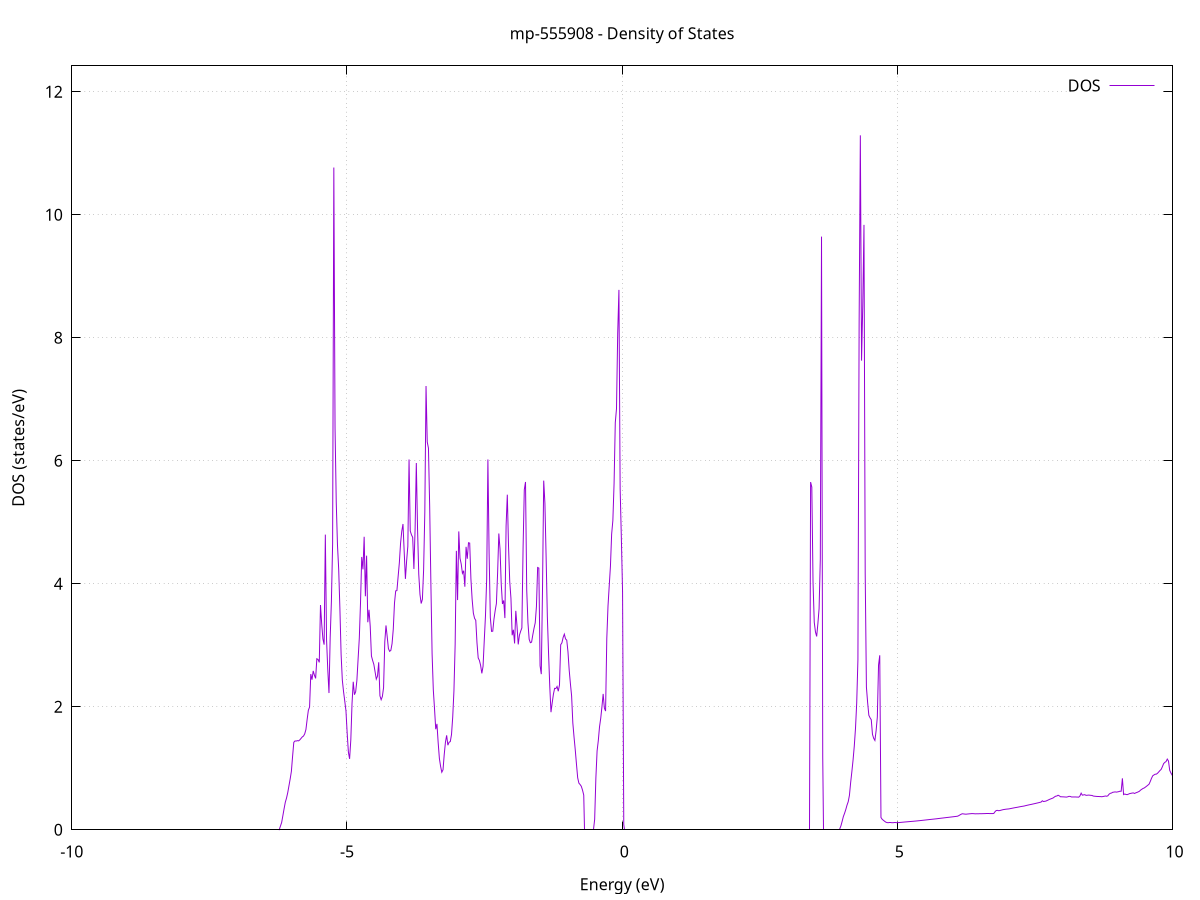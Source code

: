set title 'mp-555908 - Density of States'
set xlabel 'Energy (eV)'
set ylabel 'DOS (states/eV)'
set grid
set xrange [-10:10]
set yrange [0:12.422]
set xzeroaxis lt -1
set terminal png size 800,600
set output 'mp-555908_dos_gnuplot.png'
plot '-' using 1:2 with lines title 'DOS'
-24.372300 0.000000
-24.350300 0.000000
-24.328300 0.000000
-24.306200 0.000000
-24.284200 0.000000
-24.262100 0.000000
-24.240100 0.000000
-24.218000 0.000000
-24.196000 0.000000
-24.174000 0.000000
-24.151900 0.000000
-24.129900 0.000000
-24.107800 0.000000
-24.085800 0.000000
-24.063700 0.000000
-24.041700 0.000000
-24.019700 0.000000
-23.997600 0.000000
-23.975600 0.000000
-23.953500 0.000000
-23.931500 0.000000
-23.909400 0.000000
-23.887400 0.000000
-23.865300 0.000000
-23.843300 0.000000
-23.821300 0.000000
-23.799200 0.000000
-23.777200 0.000000
-23.755100 0.000000
-23.733100 0.000000
-23.711000 0.000000
-23.689000 0.000000
-23.667000 0.000000
-23.644900 0.000000
-23.622900 0.000000
-23.600800 0.000000
-23.578800 0.000000
-23.556700 0.000000
-23.534700 0.000000
-23.512700 0.000000
-23.490600 0.000000
-23.468600 0.000000
-23.446500 0.000000
-23.424500 0.000000
-23.402400 0.000000
-23.380400 0.000000
-23.358400 0.000000
-23.336300 0.000000
-23.314300 0.000000
-23.292200 0.000000
-23.270200 0.000000
-23.248100 0.000000
-23.226100 0.000000
-23.204000 0.000000
-23.182000 0.000000
-23.160000 0.000000
-23.137900 0.000000
-23.115900 0.000000
-23.093800 0.000000
-23.071800 0.000000
-23.049700 0.000000
-23.027700 0.000000
-23.005700 0.000000
-22.983600 0.000000
-22.961600 0.000000
-22.939500 0.000000
-22.917500 0.000000
-22.895400 0.000000
-22.873400 0.000000
-22.851400 0.000000
-22.829300 0.000000
-22.807300 0.000000
-22.785200 0.000000
-22.763200 0.000000
-22.741100 0.000000
-22.719100 0.000000
-22.697100 0.000000
-22.675000 0.000000
-22.653000 0.000000
-22.630900 0.000000
-22.608900 0.000000
-22.586800 0.000000
-22.564800 0.000000
-22.542700 0.000000
-22.520700 0.000000
-22.498700 0.000000
-22.476600 0.000000
-22.454600 0.000000
-22.432500 0.000000
-22.410500 0.000000
-22.388400 0.000000
-22.366400 0.009500
-22.344400 0.372700
-22.322300 0.580100
-22.300300 0.759500
-22.278200 0.906400
-22.256200 1.059900
-22.234100 1.212600
-22.212100 1.365700
-22.190100 1.533000
-22.168000 1.715700
-22.146000 1.901300
-22.123900 2.131100
-22.101900 2.602400
-22.079800 2.681700
-22.057800 2.730100
-22.035700 4.429000
-22.013700 4.689600
-21.991700 5.361800
-21.969600 5.289000
-21.947600 5.554700
-21.925500 6.216800
-21.903500 6.676300
-21.881400 8.294800
-21.859400 9.529300
-21.837400 6.455400
-21.815300 3.170900
-21.793300 2.113600
-21.771200 8.598300
-21.749200 8.214300
-21.727100 9.488600
-21.705100 10.577900
-21.683100 28.930900
-21.661000 25.740200
-21.639000 0.240800
-21.616900 0.000000
-21.594900 0.000000
-21.572800 0.000000
-21.550800 0.000000
-21.528800 0.000000
-21.506700 0.000000
-21.484700 0.000000
-21.462600 0.000000
-21.440600 0.000000
-21.418500 0.000000
-21.396500 0.000000
-21.374400 0.000000
-21.352400 0.000000
-21.330400 0.000000
-21.308300 0.000000
-21.286300 0.000000
-21.264200 0.000000
-21.242200 0.000000
-21.220100 0.000000
-21.198100 0.000000
-21.176100 0.000000
-21.154000 0.000000
-21.132000 0.000000
-21.109900 0.000000
-21.087900 0.000000
-21.065800 0.000000
-21.043800 0.000000
-21.021800 0.000000
-20.999700 0.000000
-20.977700 0.000000
-20.955600 0.000000
-20.933600 0.000000
-20.911500 0.000000
-20.889500 0.000000
-20.867500 0.000000
-20.845400 0.000000
-20.823400 0.000000
-20.801300 0.000000
-20.779300 0.000000
-20.757200 0.000000
-20.735200 0.000000
-20.713100 0.000000
-20.691100 0.000000
-20.669100 0.000000
-20.647000 0.000000
-20.625000 0.000000
-20.602900 0.000000
-20.580900 0.000000
-20.558800 0.000000
-20.536800 0.000000
-20.514800 0.000000
-20.492700 0.000000
-20.470700 0.000000
-20.448600 0.000000
-20.426600 0.000000
-20.404500 0.000000
-20.382500 0.000000
-20.360500 0.000000
-20.338400 0.000000
-20.316400 0.000000
-20.294300 0.000000
-20.272300 0.000000
-20.250200 0.000000
-20.228200 0.000000
-20.206200 0.000000
-20.184100 0.000000
-20.162100 0.000000
-20.140000 0.000000
-20.118000 0.000000
-20.095900 0.000000
-20.073900 0.000000
-20.051800 0.000000
-20.029800 0.000000
-20.007800 0.000000
-19.985700 0.000000
-19.963700 0.000000
-19.941600 0.000000
-19.919600 0.000000
-19.897500 0.000000
-19.875500 0.000000
-19.853500 0.000000
-19.831400 0.000000
-19.809400 0.000000
-19.787300 0.000000
-19.765300 0.000000
-19.743200 0.000000
-19.721200 0.000000
-19.699200 0.000000
-19.677100 0.000000
-19.655100 0.000000
-19.633000 0.000000
-19.611000 0.000000
-19.588900 0.000000
-19.566900 0.000000
-19.544900 0.000000
-19.522800 0.000000
-19.500800 0.000000
-19.478700 0.000000
-19.456700 0.000000
-19.434600 0.000000
-19.412600 0.000000
-19.390500 0.000000
-19.368500 0.000000
-19.346500 0.000000
-19.324400 0.000000
-19.302400 0.000000
-19.280300 0.000000
-19.258300 0.000000
-19.236200 0.000000
-19.214200 0.000000
-19.192200 0.000000
-19.170100 0.000000
-19.148100 0.000000
-19.126000 0.000000
-19.104000 0.000000
-19.081900 0.000000
-19.059900 0.000000
-19.037900 0.000000
-19.015800 0.000000
-18.993800 0.000000
-18.971700 0.000000
-18.949700 0.000000
-18.927600 0.000000
-18.905600 0.000000
-18.883500 0.000000
-18.861500 0.000000
-18.839500 0.000000
-18.817400 0.000000
-18.795400 0.000000
-18.773300 0.000000
-18.751300 0.000000
-18.729200 0.000000
-18.707200 0.000000
-18.685200 0.000000
-18.663100 0.000000
-18.641100 0.000000
-18.619000 0.000000
-18.597000 0.000000
-18.574900 0.000000
-18.552900 0.000000
-18.530900 0.000000
-18.508800 0.000000
-18.486800 0.000000
-18.464700 0.000000
-18.442700 0.000000
-18.420600 0.000000
-18.398600 0.000000
-18.376600 0.000000
-18.354500 0.000000
-18.332500 0.000000
-18.310400 0.000000
-18.288400 0.000000
-18.266300 0.000000
-18.244300 0.000000
-18.222200 0.000000
-18.200200 0.000000
-18.178200 0.000000
-18.156100 0.000000
-18.134100 0.000000
-18.112000 0.000000
-18.090000 0.000000
-18.067900 0.000000
-18.045900 0.000000
-18.023900 0.000000
-18.001800 0.000000
-17.979800 0.000000
-17.957700 0.000000
-17.935700 0.000000
-17.913600 0.000000
-17.891600 0.000000
-17.869600 0.000000
-17.847500 0.000000
-17.825500 0.000000
-17.803400 0.000000
-17.781400 0.000000
-17.759300 0.000000
-17.737300 0.000000
-17.715300 0.000000
-17.693200 0.000000
-17.671200 0.000000
-17.649100 0.000000
-17.627100 0.000000
-17.605000 0.000000
-17.583000 0.000000
-17.560900 0.000000
-17.538900 0.000000
-17.516900 0.000000
-17.494800 0.000000
-17.472800 0.000000
-17.450700 0.000000
-17.428700 0.000000
-17.406600 0.000000
-17.384600 0.000000
-17.362600 0.000000
-17.340500 0.000000
-17.318500 0.000000
-17.296400 0.000000
-17.274400 0.000000
-17.252300 0.000000
-17.230300 0.000000
-17.208300 0.000000
-17.186200 0.000000
-17.164200 0.000000
-17.142100 0.000000
-17.120100 0.000000
-17.098000 0.000000
-17.076000 0.000000
-17.054000 0.000000
-17.031900 0.000000
-17.009900 0.000000
-16.987800 0.000000
-16.965800 0.000000
-16.943700 0.000000
-16.921700 0.000000
-16.899600 0.000000
-16.877600 0.000000
-16.855600 0.000000
-16.833500 0.000000
-16.811500 0.000000
-16.789400 0.000000
-16.767400 0.000000
-16.745300 0.000000
-16.723300 0.000000
-16.701300 0.000000
-16.679200 0.000000
-16.657200 0.000000
-16.635100 0.000000
-16.613100 0.000000
-16.591000 0.000000
-16.569000 0.000000
-16.547000 0.000000
-16.524900 0.000000
-16.502900 0.000000
-16.480800 0.000000
-16.458800 0.000000
-16.436700 0.000000
-16.414700 0.000000
-16.392700 0.000000
-16.370600 0.000000
-16.348600 0.000000
-16.326500 0.000000
-16.304500 0.000000
-16.282400 0.000000
-16.260400 0.000000
-16.238300 0.000000
-16.216300 0.000000
-16.194300 0.000000
-16.172200 0.000000
-16.150200 0.000000
-16.128100 0.000000
-16.106100 0.000000
-16.084000 0.000000
-16.062000 0.000000
-16.040000 0.000000
-16.017900 0.000000
-15.995900 0.000000
-15.973800 0.000000
-15.951800 0.000000
-15.929700 0.000000
-15.907700 0.000000
-15.885700 0.000000
-15.863600 0.000000
-15.841600 0.000000
-15.819500 0.000000
-15.797500 0.000000
-15.775400 0.000000
-15.753400 0.000000
-15.731400 0.000000
-15.709300 0.000000
-15.687300 0.000000
-15.665200 0.000000
-15.643200 0.000000
-15.621100 0.000000
-15.599100 0.000000
-15.577000 0.000000
-15.555000 0.000000
-15.533000 0.000000
-15.510900 0.000000
-15.488900 0.000000
-15.466800 0.000000
-15.444800 0.000000
-15.422700 0.000000
-15.400700 0.000000
-15.378700 0.000000
-15.356600 0.000000
-15.334600 0.000000
-15.312500 0.000000
-15.290500 0.000000
-15.268400 0.000000
-15.246400 0.000000
-15.224400 0.000000
-15.202300 0.000000
-15.180300 0.000000
-15.158200 0.000000
-15.136200 0.000000
-15.114100 0.000000
-15.092100 0.000000
-15.070000 0.000000
-15.048000 0.000000
-15.026000 0.000000
-15.003900 0.000000
-14.981900 0.000000
-14.959800 0.000000
-14.937800 0.000000
-14.915700 0.000000
-14.893700 0.000000
-14.871700 0.000000
-14.849600 0.000000
-14.827600 0.000000
-14.805500 0.000000
-14.783500 0.000000
-14.761400 0.000000
-14.739400 0.000000
-14.717400 0.000000
-14.695300 0.000000
-14.673300 0.000000
-14.651200 0.000000
-14.629200 0.000000
-14.607100 0.000000
-14.585100 0.000000
-14.563100 0.000000
-14.541000 0.000000
-14.519000 0.000000
-14.496900 0.000000
-14.474900 0.000000
-14.452800 0.000000
-14.430800 0.000000
-14.408700 0.000000
-14.386700 0.000000
-14.364700 0.000000
-14.342600 0.000000
-14.320600 0.000000
-14.298500 0.000000
-14.276500 0.000000
-14.254400 0.000000
-14.232400 0.000000
-14.210400 0.000000
-14.188300 0.000000
-14.166300 0.000000
-14.144200 0.000000
-14.122200 0.000000
-14.100100 0.000000
-14.078100 0.000000
-14.056100 0.000000
-14.034000 0.000000
-14.012000 0.000000
-13.989900 0.000000
-13.967900 0.000000
-13.945800 0.000000
-13.923800 0.000000
-13.901800 0.000000
-13.879700 0.000000
-13.857700 0.000000
-13.835600 0.000000
-13.813600 0.000000
-13.791500 0.000000
-13.769500 0.000000
-13.747400 0.000000
-13.725400 0.000000
-13.703400 0.000000
-13.681300 0.000000
-13.659300 0.000000
-13.637200 0.000000
-13.615200 0.000000
-13.593100 0.000000
-13.571100 0.000000
-13.549100 0.000000
-13.527000 0.000000
-13.505000 0.000000
-13.482900 0.000000
-13.460900 0.000000
-13.438800 0.000000
-13.416800 0.000000
-13.394800 0.000000
-13.372700 0.000000
-13.350700 0.000000
-13.328600 0.000000
-13.306600 0.000000
-13.284500 0.000000
-13.262500 0.000000
-13.240500 0.000000
-13.218400 0.000000
-13.196400 0.000000
-13.174300 0.000000
-13.152300 0.000000
-13.130200 0.000000
-13.108200 0.000000
-13.086100 0.000000
-13.064100 0.000000
-13.042100 0.000000
-13.020000 0.000000
-12.998000 0.000000
-12.975900 0.000000
-12.953900 0.000000
-12.931800 0.000000
-12.909800 0.000000
-12.887800 0.000000
-12.865700 0.000000
-12.843700 0.000000
-12.821600 0.000000
-12.799600 0.000000
-12.777500 0.000000
-12.755500 0.000000
-12.733500 0.000000
-12.711400 0.000000
-12.689400 0.000000
-12.667300 0.000000
-12.645300 0.000000
-12.623200 0.000000
-12.601200 0.000000
-12.579200 0.000000
-12.557100 0.000000
-12.535100 0.000000
-12.513000 0.000000
-12.491000 0.000000
-12.468900 0.000000
-12.446900 0.000000
-12.424800 0.000000
-12.402800 0.000000
-12.380800 0.000000
-12.358700 0.000000
-12.336700 0.000000
-12.314600 0.000000
-12.292600 0.000000
-12.270500 0.000000
-12.248500 0.000000
-12.226500 0.000000
-12.204400 0.000000
-12.182400 0.000000
-12.160300 0.000000
-12.138300 0.000000
-12.116200 0.000000
-12.094200 0.000000
-12.072200 0.000000
-12.050100 0.000000
-12.028100 0.000000
-12.006000 0.000000
-11.984000 0.000000
-11.961900 0.000000
-11.939900 0.000000
-11.917900 0.000000
-11.895800 0.000000
-11.873800 0.000000
-11.851700 0.000000
-11.829700 0.000000
-11.807600 0.000000
-11.785600 0.000000
-11.763500 0.000000
-11.741500 0.000000
-11.719500 0.000000
-11.697400 0.000000
-11.675400 0.000000
-11.653300 0.000000
-11.631300 0.000000
-11.609200 0.000000
-11.587200 0.000000
-11.565200 0.000000
-11.543100 0.000000
-11.521100 0.000000
-11.499000 0.000000
-11.477000 0.000000
-11.454900 0.000000
-11.432900 0.000000
-11.410900 0.000000
-11.388800 0.000000
-11.366800 0.000000
-11.344700 0.000000
-11.322700 0.000000
-11.300600 0.000000
-11.278600 0.000000
-11.256500 0.000000
-11.234500 0.000000
-11.212500 0.000000
-11.190400 0.000000
-11.168400 0.000000
-11.146300 0.000000
-11.124300 0.000000
-11.102200 0.000000
-11.080200 0.000000
-11.058200 0.000000
-11.036100 0.000000
-11.014100 0.000000
-10.992000 0.000000
-10.970000 0.000000
-10.947900 0.000000
-10.925900 0.000000
-10.903900 0.000000
-10.881800 0.000000
-10.859800 0.000000
-10.837700 0.000000
-10.815700 0.000000
-10.793600 0.000000
-10.771600 0.000000
-10.749600 0.000000
-10.727500 0.000000
-10.705500 0.000000
-10.683400 0.000000
-10.661400 0.000000
-10.639300 0.000000
-10.617300 0.000000
-10.595200 0.000000
-10.573200 0.000000
-10.551200 0.000000
-10.529100 0.000000
-10.507100 0.000000
-10.485000 0.000000
-10.463000 0.000000
-10.440900 0.000000
-10.418900 0.000000
-10.396900 0.000000
-10.374800 0.000000
-10.352800 0.000000
-10.330700 0.000000
-10.308700 0.000000
-10.286600 0.000000
-10.264600 0.000000
-10.242600 0.000000
-10.220500 0.000000
-10.198500 0.000000
-10.176400 0.000000
-10.154400 0.000000
-10.132300 0.000000
-10.110300 0.000000
-10.088300 0.000000
-10.066200 0.000000
-10.044200 0.000000
-10.022100 0.000000
-10.000100 0.000000
-9.978000 0.000000
-9.956000 0.000000
-9.933900 0.000000
-9.911900 0.000000
-9.889900 0.000000
-9.867800 0.000000
-9.845800 0.000000
-9.823700 0.000000
-9.801700 0.000000
-9.779600 0.000000
-9.757600 0.000000
-9.735600 0.000000
-9.713500 0.000000
-9.691500 0.000000
-9.669400 0.000000
-9.647400 0.000000
-9.625300 0.000000
-9.603300 0.000000
-9.581300 0.000000
-9.559200 0.000000
-9.537200 0.000000
-9.515100 0.000000
-9.493100 0.000000
-9.471000 0.000000
-9.449000 0.000000
-9.427000 0.000000
-9.404900 0.000000
-9.382900 0.000000
-9.360800 0.000000
-9.338800 0.000000
-9.316700 0.000000
-9.294700 0.000000
-9.272600 0.000000
-9.250600 0.000000
-9.228600 0.000000
-9.206500 0.000000
-9.184500 0.000000
-9.162400 0.000000
-9.140400 0.000000
-9.118300 0.000000
-9.096300 0.000000
-9.074300 0.000000
-9.052200 0.000000
-9.030200 0.000000
-9.008100 0.000000
-8.986100 0.000000
-8.964000 0.000000
-8.942000 0.000000
-8.920000 0.000000
-8.897900 0.000000
-8.875900 0.000000
-8.853800 0.000000
-8.831800 0.000000
-8.809700 0.000000
-8.787700 0.000000
-8.765700 0.000000
-8.743600 0.000000
-8.721600 0.000000
-8.699500 0.000000
-8.677500 0.000000
-8.655400 0.000000
-8.633400 0.000000
-8.611300 0.000000
-8.589300 0.000000
-8.567300 0.000000
-8.545200 0.000000
-8.523200 0.000000
-8.501100 0.000000
-8.479100 0.000000
-8.457000 0.000000
-8.435000 0.000000
-8.413000 0.000000
-8.390900 0.000000
-8.368900 0.000000
-8.346800 0.000000
-8.324800 0.000000
-8.302700 0.000000
-8.280700 0.000000
-8.258700 0.000000
-8.236600 0.000000
-8.214600 0.000000
-8.192500 0.000000
-8.170500 0.000000
-8.148400 0.000000
-8.126400 0.000000
-8.104400 0.000000
-8.082300 0.000000
-8.060300 0.000000
-8.038200 0.000000
-8.016200 0.000000
-7.994100 0.000000
-7.972100 0.000000
-7.950000 0.000000
-7.928000 0.000000
-7.906000 0.000000
-7.883900 0.000000
-7.861900 0.000000
-7.839800 0.000000
-7.817800 0.000000
-7.795700 0.000000
-7.773700 0.000000
-7.751700 0.000000
-7.729600 0.000000
-7.707600 0.000000
-7.685500 0.000000
-7.663500 0.000000
-7.641400 0.000000
-7.619400 0.000000
-7.597400 0.000000
-7.575300 0.000000
-7.553300 0.000000
-7.531200 0.000000
-7.509200 0.000000
-7.487100 0.000000
-7.465100 0.000000
-7.443000 0.000000
-7.421000 0.000000
-7.399000 0.000000
-7.376900 0.000000
-7.354900 0.000000
-7.332800 0.000000
-7.310800 0.000000
-7.288700 0.000000
-7.266700 0.000000
-7.244700 0.000000
-7.222600 0.000000
-7.200600 0.000000
-7.178500 0.000000
-7.156500 0.000000
-7.134400 0.000000
-7.112400 0.000000
-7.090400 0.000000
-7.068300 0.000000
-7.046300 0.000000
-7.024200 0.000000
-7.002200 0.000000
-6.980100 0.000000
-6.958100 0.000000
-6.936100 0.000000
-6.914000 0.000000
-6.892000 0.000000
-6.869900 0.000000
-6.847900 0.000000
-6.825800 0.000000
-6.803800 0.000000
-6.781700 0.000000
-6.759700 0.000000
-6.737700 0.000000
-6.715600 0.000000
-6.693600 0.000000
-6.671500 0.000000
-6.649500 0.000000
-6.627400 0.000000
-6.605400 0.000000
-6.583400 0.000000
-6.561300 0.000000
-6.539300 0.000000
-6.517200 0.000000
-6.495200 0.000000
-6.473100 0.000000
-6.451100 0.000000
-6.429100 0.000000
-6.407000 0.000000
-6.385000 0.000000
-6.362900 0.000000
-6.340900 0.000000
-6.318800 0.000000
-6.296800 0.000000
-6.274800 0.000000
-6.252700 0.000000
-6.230700 0.001400
-6.208600 0.060600
-6.186600 0.119000
-6.164500 0.230400
-6.142500 0.342300
-6.120400 0.447600
-6.098400 0.515600
-6.076400 0.603000
-6.054300 0.714200
-6.032300 0.825300
-6.010200 0.948900
-5.988200 1.192300
-5.966100 1.422500
-5.944100 1.444100
-5.922100 1.442700
-5.900000 1.449400
-5.878000 1.446000
-5.855900 1.462900
-5.833900 1.486400
-5.811800 1.510000
-5.789800 1.524100
-5.767800 1.560000
-5.745700 1.630400
-5.723700 1.794200
-5.701600 1.943800
-5.679600 1.995600
-5.657500 2.531600
-5.635500 2.440200
-5.613500 2.583400
-5.591400 2.513500
-5.569400 2.461900
-5.547300 2.781100
-5.525300 2.768600
-5.503200 2.722100
-5.481200 3.654800
-5.459100 3.347600
-5.437100 3.104700
-5.415100 3.010500
-5.393000 4.800100
-5.371000 3.092000
-5.348900 2.606500
-5.326900 2.223900
-5.304800 3.129900
-5.282800 3.712500
-5.260800 4.646300
-5.238700 10.768900
-5.216700 6.539700
-5.194600 5.320000
-5.172600 4.632700
-5.150500 4.238700
-5.128500 3.596600
-5.106500 2.851400
-5.084400 2.434400
-5.062400 2.248100
-5.040300 2.093600
-5.018300 1.934200
-4.996200 1.568800
-4.974200 1.262900
-4.952200 1.152700
-4.930100 1.463900
-4.908100 2.053300
-4.886000 2.406800
-4.864000 2.196400
-4.841900 2.244800
-4.819900 2.428100
-4.797800 2.775500
-4.775800 3.116300
-4.753800 3.695600
-4.731700 4.436400
-4.709700 4.234700
-4.687600 4.764500
-4.665600 3.797100
-4.643500 4.457600
-4.621500 3.374700
-4.599500 3.577100
-4.577400 3.307000
-4.555400 2.825500
-4.533300 2.752300
-4.511300 2.687500
-4.489200 2.569400
-4.467200 2.449700
-4.445200 2.498700
-4.423100 2.723800
-4.401100 2.178700
-4.379000 2.114800
-4.357000 2.166100
-4.334900 2.311900
-4.312900 3.054900
-4.290900 3.322700
-4.268800 3.138300
-4.246800 2.945100
-4.224700 2.901500
-4.202700 2.917200
-4.180600 3.026800
-4.158600 3.261700
-4.136500 3.686600
-4.114500 3.884700
-4.092500 3.889400
-4.070400 4.117400
-4.048400 4.340300
-4.026300 4.658200
-4.004300 4.854600
-3.982200 4.972100
-3.960200 4.518900
-3.938200 4.079300
-3.916100 4.373900
-3.894100 4.609200
-3.872000 6.022100
-3.850000 4.858800
-3.827900 4.796000
-3.805900 4.755200
-3.783900 4.241100
-3.761800 4.895600
-3.739800 5.963900
-3.717700 4.895700
-3.695700 4.157300
-3.673600 3.829400
-3.651600 3.679400
-3.629500 3.747300
-3.607500 4.224000
-3.585500 5.166900
-3.563400 7.216000
-3.541400 6.306700
-3.519300 6.205000
-3.497300 5.263000
-3.475200 3.997200
-3.453200 2.862700
-3.431200 2.276200
-3.409100 1.967700
-3.387100 1.635400
-3.365000 1.722000
-3.343000 1.417800
-3.320900 1.161000
-3.298900 1.031500
-3.276900 0.935600
-3.254800 0.975400
-3.232800 1.223000
-3.210700 1.424100
-3.188700 1.535300
-3.166600 1.375400
-3.144600 1.423500
-3.122600 1.433900
-3.100500 1.548600
-3.078500 1.833400
-3.056400 2.258800
-3.034400 3.010700
-3.012300 4.535800
-2.990300 3.735300
-2.968200 4.851400
-2.946200 4.416700
-2.924200 4.322300
-2.902100 4.170100
-2.880100 4.212500
-2.858000 3.952400
-2.836000 4.600800
-2.813900 4.407600
-2.791900 4.667200
-2.769900 4.661600
-2.747800 4.080100
-2.725800 3.749900
-2.703700 3.523700
-2.681700 3.439100
-2.659600 3.405600
-2.637600 3.040500
-2.615600 2.794600
-2.593500 2.753600
-2.571500 2.672800
-2.549400 2.543600
-2.527400 2.657300
-2.505300 3.079900
-2.483300 3.481400
-2.461300 4.079600
-2.439200 6.021400
-2.417200 4.490500
-2.395100 3.451500
-2.373100 3.226100
-2.351000 3.229200
-2.329000 3.425700
-2.306900 3.564400
-2.284900 3.679000
-2.262900 4.174600
-2.240800 4.817800
-2.218800 4.561500
-2.196700 3.991900
-2.174700 3.672300
-2.152600 3.728700
-2.130600 3.442500
-2.108600 4.942300
-2.086500 5.449000
-2.064500 4.610100
-2.042400 4.034900
-2.020400 3.762400
-1.998300 3.163400
-1.976300 3.252200
-1.954300 3.030200
-1.932200 3.560400
-1.910200 3.309000
-1.888100 3.014600
-1.866100 3.165300
-1.844000 3.228000
-1.822000 3.282200
-1.800000 4.586200
-1.777900 5.530400
-1.755900 5.655700
-1.733800 3.898700
-1.711800 3.369500
-1.689700 3.098400
-1.667700 3.042200
-1.645600 3.051000
-1.623600 3.168400
-1.601600 3.275000
-1.579500 3.364300
-1.557500 3.627100
-1.535400 4.265200
-1.513400 4.255400
-1.491300 2.666500
-1.469300 2.530800
-1.447300 3.885000
-1.425200 5.677700
-1.403200 5.308200
-1.381100 4.419800
-1.359100 3.466300
-1.337000 2.868800
-1.315000 2.331400
-1.293000 1.912200
-1.270900 2.063600
-1.248900 2.204400
-1.226800 2.300300
-1.204800 2.296200
-1.182700 2.330300
-1.160700 2.252900
-1.138700 2.354100
-1.116600 3.009100
-1.094600 3.039500
-1.072500 3.126400
-1.050500 3.181000
-1.028400 3.103400
-1.006400 3.083300
-0.984300 2.895000
-0.962300 2.598900
-0.940300 2.377200
-0.918200 2.176400
-0.896200 1.737100
-0.874100 1.507800
-0.852100 1.301100
-0.830000 1.067500
-0.808000 0.846100
-0.786000 0.758400
-0.763900 0.735600
-0.741900 0.706800
-0.719800 0.644100
-0.697800 0.564100
-0.675700 0.000000
-0.653700 0.000000
-0.631700 0.000000
-0.609600 0.000000
-0.587600 0.000000
-0.565500 0.000000
-0.543500 0.000000
-0.521400 0.000000
-0.499400 0.169700
-0.477400 0.841800
-0.455300 1.281400
-0.433300 1.449300
-0.411200 1.673100
-0.389200 1.813500
-0.367100 1.999800
-0.345100 2.209700
-0.323000 1.978900
-0.301000 1.930300
-0.279000 3.109100
-0.256900 3.637900
-0.234900 3.964200
-0.212800 4.283700
-0.190800 4.807900
-0.168700 5.029000
-0.146700 5.628900
-0.124700 6.619600
-0.102600 6.846600
-0.080600 8.072300
-0.058500 8.779900
-0.036500 5.552100
-0.014400 4.746600
0.007600 3.870300
0.029600 0.084700
0.051700 0.000000
0.073700 0.000000
0.095800 0.000000
0.117800 0.000000
0.139900 0.000000
0.161900 0.000000
0.184000 0.000000
0.206000 0.000000
0.228000 0.000000
0.250100 0.000000
0.272100 0.000000
0.294200 0.000000
0.316200 0.000000
0.338300 0.000000
0.360300 0.000000
0.382300 0.000000
0.404400 0.000000
0.426400 0.000000
0.448500 0.000000
0.470500 0.000000
0.492600 0.000000
0.514600 0.000000
0.536600 0.000000
0.558700 0.000000
0.580700 0.000000
0.602800 0.000000
0.624800 0.000000
0.646900 0.000000
0.668900 0.000000
0.690900 0.000000
0.713000 0.000000
0.735000 0.000000
0.757100 0.000000
0.779100 0.000000
0.801200 0.000000
0.823200 0.000000
0.845300 0.000000
0.867300 0.000000
0.889300 0.000000
0.911400 0.000000
0.933400 0.000000
0.955500 0.000000
0.977500 0.000000
0.999600 0.000000
1.021600 0.000000
1.043600 0.000000
1.065700 0.000000
1.087700 0.000000
1.109800 0.000000
1.131800 0.000000
1.153900 0.000000
1.175900 0.000000
1.197900 0.000000
1.220000 0.000000
1.242000 0.000000
1.264100 0.000000
1.286100 0.000000
1.308200 0.000000
1.330200 0.000000
1.352200 0.000000
1.374300 0.000000
1.396300 0.000000
1.418400 0.000000
1.440400 0.000000
1.462500 0.000000
1.484500 0.000000
1.506600 0.000000
1.528600 0.000000
1.550600 0.000000
1.572700 0.000000
1.594700 0.000000
1.616800 0.000000
1.638800 0.000000
1.660900 0.000000
1.682900 0.000000
1.704900 0.000000
1.727000 0.000000
1.749000 0.000000
1.771100 0.000000
1.793100 0.000000
1.815200 0.000000
1.837200 0.000000
1.859200 0.000000
1.881300 0.000000
1.903300 0.000000
1.925400 0.000000
1.947400 0.000000
1.969500 0.000000
1.991500 0.000000
2.013500 0.000000
2.035600 0.000000
2.057600 0.000000
2.079700 0.000000
2.101700 0.000000
2.123800 0.000000
2.145800 0.000000
2.167900 0.000000
2.189900 0.000000
2.211900 0.000000
2.234000 0.000000
2.256000 0.000000
2.278100 0.000000
2.300100 0.000000
2.322200 0.000000
2.344200 0.000000
2.366200 0.000000
2.388300 0.000000
2.410300 0.000000
2.432400 0.000000
2.454400 0.000000
2.476500 0.000000
2.498500 0.000000
2.520500 0.000000
2.542600 0.000000
2.564600 0.000000
2.586700 0.000000
2.608700 0.000000
2.630800 0.000000
2.652800 0.000000
2.674800 0.000000
2.696900 0.000000
2.718900 0.000000
2.741000 0.000000
2.763000 0.000000
2.785100 0.000000
2.807100 0.000000
2.829200 0.000000
2.851200 0.000000
2.873200 0.000000
2.895300 0.000000
2.917300 0.000000
2.939400 0.000000
2.961400 0.000000
2.983500 0.000000
3.005500 0.000000
3.027500 0.000000
3.049600 0.000000
3.071600 0.000000
3.093700 0.000000
3.115700 0.000000
3.137800 0.000000
3.159800 0.000000
3.181800 0.000000
3.203900 0.000000
3.225900 0.000000
3.248000 0.000000
3.270000 0.000000
3.292100 0.000000
3.314100 0.000000
3.336100 0.000000
3.358200 0.000000
3.380200 0.000000
3.402300 0.000000
3.424300 5.654200
3.446400 5.571700
3.468400 4.027800
3.490500 3.374500
3.512500 3.217100
3.534500 3.143800
3.556600 3.351400
3.578600 3.597600
3.600700 4.400800
3.622700 9.645600
3.644800 1.179100
3.666800 0.000000
3.688800 0.000000
3.710900 0.000000
3.732900 0.000000
3.755000 0.000000
3.777000 0.000000
3.799100 0.000000
3.821100 0.000000
3.843100 0.000000
3.865200 0.000000
3.887200 0.000000
3.909300 0.000000
3.931300 0.000000
3.953400 0.000000
3.975400 0.064400
3.997500 0.137200
4.019500 0.215200
4.041500 0.267700
4.063600 0.329100
4.085600 0.399900
4.107700 0.456200
4.129700 0.559400
4.151800 0.766700
4.173800 0.943700
4.195800 1.133900
4.217900 1.359000
4.239900 1.646900
4.262000 2.061500
4.284000 2.762400
4.306100 8.238700
4.328100 11.292900
4.350100 7.629000
4.372200 8.535300
4.394200 9.836600
4.416300 4.172600
4.438300 2.320700
4.460400 2.070300
4.482400 1.862100
4.504400 1.820500
4.526500 1.789600
4.548500 1.551900
4.570600 1.486800
4.592600 1.452500
4.614700 1.611400
4.636700 1.832200
4.658800 2.678200
4.680800 2.837300
4.702800 0.200000
4.724900 0.170900
4.746900 0.154000
4.769000 0.138200
4.791000 0.124100
4.813100 0.116900
4.835100 0.115200
4.857100 0.114700
4.879200 0.114700
4.901200 0.114900
4.923300 0.115000
4.945300 0.115100
4.967400 0.115100
4.989400 0.115000
5.011400 0.116100
5.033500 0.117600
5.055500 0.119500
5.077600 0.121400
5.099600 0.123300
5.121700 0.125200
5.143700 0.127000
5.165700 0.128700
5.187800 0.130400
5.209800 0.132200
5.231900 0.134000
5.253900 0.135700
5.276000 0.137300
5.298000 0.139000
5.320100 0.140800
5.342100 0.142800
5.364100 0.144700
5.386200 0.146700
5.408200 0.148800
5.430300 0.150900
5.452300 0.153000
5.474400 0.155200
5.496400 0.157400
5.518400 0.159600
5.540500 0.161900
5.562500 0.164100
5.584600 0.166300
5.606600 0.168500
5.628700 0.170600
5.650700 0.172700
5.672700 0.174800
5.694800 0.177000
5.716800 0.179300
5.738900 0.181900
5.760900 0.184300
5.783000 0.186700
5.805000 0.189100
5.827000 0.191400
5.849100 0.193800
5.871100 0.196200
5.893200 0.198600
5.915200 0.201000
5.937300 0.203300
5.959300 0.205700
5.981400 0.208100
6.003400 0.210500
6.025400 0.212900
6.047500 0.215300
6.069500 0.217700
6.091600 0.220100
6.113600 0.228400
6.135700 0.240500
6.157700 0.251800
6.179700 0.260600
6.201800 0.258000
6.223800 0.255300
6.245900 0.253300
6.267900 0.255600
6.290000 0.257700
6.312000 0.259700
6.334000 0.261500
6.356100 0.263200
6.378100 0.262600
6.400200 0.260700
6.422200 0.259500
6.444300 0.260200
6.466300 0.260600
6.488300 0.260900
6.510400 0.261200
6.532400 0.261500
6.554500 0.262200
6.576500 0.262700
6.598600 0.263500
6.620600 0.264400
6.642700 0.265000
6.664700 0.264300
6.686700 0.263300
6.708800 0.263200
6.730800 0.263100
6.752900 0.266000
6.774900 0.293600
6.797000 0.313000
6.819000 0.315700
6.841000 0.310100
6.863100 0.312900
6.885100 0.318400
6.907200 0.323900
6.929200 0.328400
6.951300 0.331500
6.973300 0.334500
6.995300 0.336800
7.017400 0.338300
7.039400 0.341600
7.061500 0.345600
7.083500 0.349600
7.105600 0.353700
7.127600 0.357700
7.149600 0.361200
7.171700 0.364600
7.193700 0.368200
7.215800 0.372300
7.237800 0.376400
7.259900 0.379700
7.281900 0.382700
7.304000 0.386300
7.326000 0.391300
7.348000 0.396300
7.370100 0.400700
7.392100 0.405100
7.414200 0.409400
7.436200 0.413300
7.458300 0.417800
7.480300 0.422200
7.502300 0.426800
7.524400 0.431400
7.546400 0.436000
7.568500 0.440800
7.590500 0.445700
7.612600 0.450800
7.634600 0.471500
7.656600 0.459200
7.678700 0.462900
7.700700 0.466800
7.722800 0.476200
7.744800 0.485400
7.766900 0.494800
7.788900 0.502400
7.811000 0.510200
7.833000 0.518400
7.855000 0.534000
7.877100 0.546300
7.899100 0.549200
7.921200 0.561700
7.943200 0.551800
7.965300 0.536600
7.987300 0.536300
8.009300 0.535600
8.031400 0.534200
8.053400 0.532700
8.075500 0.531500
8.097500 0.536400
8.119600 0.543300
8.141600 0.542400
8.163600 0.533900
8.185700 0.534000
8.207700 0.533900
8.229800 0.533500
8.251800 0.532800
8.273900 0.531900
8.295900 0.530300
8.317900 0.549300
8.340000 0.595500
8.362000 0.562700
8.384100 0.567100
8.406100 0.570800
8.428200 0.560300
8.450200 0.561300
8.472300 0.563900
8.494300 0.562900
8.516300 0.559600
8.538400 0.558100
8.560400 0.548500
8.582500 0.546000
8.604500 0.543900
8.626600 0.541800
8.648600 0.541300
8.670600 0.540300
8.692700 0.539400
8.714700 0.537200
8.736800 0.540500
8.758800 0.544800
8.780900 0.549200
8.802900 0.545300
8.824900 0.551900
8.847000 0.577900
8.869000 0.592500
8.891100 0.597300
8.913100 0.609300
8.935200 0.612600
8.957200 0.616000
8.979200 0.612300
9.001300 0.615900
9.023300 0.620100
9.045400 0.627200
9.067400 0.626500
9.089500 0.836400
9.111500 0.572100
9.133600 0.581900
9.155600 0.573900
9.177600 0.571300
9.199700 0.579400
9.221700 0.588500
9.243800 0.592200
9.265800 0.596900
9.287900 0.599600
9.309900 0.590700
9.331900 0.600000
9.354000 0.607500
9.376000 0.616000
9.398100 0.625800
9.420100 0.645100
9.442200 0.658600
9.464200 0.671700
9.486200 0.679600
9.508300 0.694000
9.530300 0.709200
9.552400 0.725200
9.574400 0.742100
9.596500 0.786900
9.618500 0.836600
9.640500 0.877900
9.662600 0.891400
9.684600 0.903300
9.706700 0.904900
9.728700 0.920000
9.750800 0.941500
9.772800 0.963700
9.794900 0.983200
9.816900 1.027400
9.838900 1.076000
9.861000 1.096300
9.883000 1.109200
9.905100 1.149700
9.927100 1.118100
9.949200 0.967400
9.971200 0.924000
9.993200 0.889900
10.015300 0.853300
10.037300 0.796600
10.059400 0.731400
10.081400 0.726600
10.103500 0.701100
10.125500 0.681400
10.147500 0.684500
10.169600 0.716500
10.191600 0.697400
10.213700 0.682800
10.235700 0.677800
10.257800 0.677000
10.279800 0.681500
10.301800 0.690800
10.323900 0.705200
10.345900 0.802800
10.368000 0.782300
10.390000 0.799400
10.412100 0.815000
10.434100 0.870400
10.456200 0.871100
10.478200 0.877400
10.500200 0.891900
10.522300 0.911800
10.544300 0.945500
10.566400 0.986100
10.588400 1.031700
10.610500 1.087700
10.632500 1.108100
10.654500 1.130300
10.676600 1.147600
10.698600 1.212000
10.720700 1.133900
10.742700 1.115100
10.764800 1.157600
10.786800 1.231600
10.808800 1.280400
10.830900 1.299900
10.852900 1.302200
10.875000 1.320400
10.897000 1.355000
10.919100 1.313200
10.941100 1.339100
10.963100 1.401300
10.985200 1.490300
11.007200 1.548800
11.029300 1.555800
11.051300 1.496000
11.073400 1.402300
11.095400 1.297900
11.117500 1.214200
11.139500 1.160400
11.161500 1.105600
11.183600 1.067900
11.205600 1.032200
11.227700 1.005800
11.249700 0.984400
11.271800 0.956100
11.293800 0.930300
11.315800 0.905200
11.337900 0.908400
11.359900 0.878400
11.382000 0.863900
11.404000 0.841200
11.426100 0.821400
11.448100 0.800500
11.470100 0.778700
11.492200 0.758800
11.514200 0.752700
11.536300 0.726300
11.558300 0.709800
11.580400 0.689400
11.602400 0.692700
11.624500 0.733500
11.646500 0.709600
11.668500 0.610700
11.690600 0.611700
11.712600 0.590300
11.734700 0.606700
11.756700 0.678300
11.778800 0.636200
11.800800 0.619300
11.822800 0.586700
11.844900 0.573300
11.866900 0.579000
11.889000 0.550400
11.911000 0.526000
11.933100 0.547900
11.955100 0.531300
11.977100 0.502400
11.999200 0.491900
12.021200 0.472700
12.043300 0.455700
12.065300 0.441700
12.087400 0.432100
12.109400 0.500000
12.131400 0.505800
12.153500 0.512400
12.175500 0.531700
12.197600 0.545100
12.219600 0.563100
12.241700 0.559100
12.263700 0.555000
12.285800 0.538400
12.307800 0.544000
12.329800 0.562600
12.351900 0.574500
12.373900 0.590500
12.396000 0.607600
12.418000 0.628700
12.440100 0.646100
12.462100 0.643700
12.484100 0.661900
12.506200 0.677800
12.528200 0.680500
12.550300 0.689500
12.572300 0.713200
12.594400 0.746500
12.616400 0.788600
12.638400 0.837900
12.660500 0.897800
12.682500 0.953800
12.704600 1.006500
12.726600 0.970100
12.748700 0.963900
12.770700 0.967700
12.792700 0.974700
12.814800 0.988000
12.836800 1.008400
12.858900 1.032100
12.880900 1.100300
12.903000 1.503100
12.925000 2.059100
12.947100 2.001600
12.969100 1.611000
12.991100 1.655100
13.013200 1.679500
13.035200 1.650300
13.057300 1.649300
13.079300 1.654100
13.101400 1.651200
13.123400 1.632700
13.145400 1.553800
13.167500 1.482200
13.189500 1.465900
13.211600 1.417200
13.233600 1.348700
13.255700 1.274300
13.277700 1.260000
13.299700 1.270100
13.321800 1.315400
13.343800 1.416900
13.365900 1.608300
13.387900 1.798900
13.410000 1.992100
13.432000 1.983500
13.454000 1.892000
13.476100 1.752300
13.498100 1.637200
13.520200 1.543000
13.542200 1.467400
13.564300 1.436000
13.586300 1.402600
13.608400 1.371300
13.630400 1.352100
13.652400 1.314400
13.674500 1.269900
13.696500 1.200800
13.718600 1.169200
13.740600 1.159800
13.762700 1.151700
13.784700 1.162300
13.806700 1.186500
13.828800 1.218900
13.850800 1.253000
13.872900 1.294500
13.894900 1.319500
13.917000 1.318100
13.939000 1.320700
13.961000 1.333700
13.983100 1.365600
14.005100 1.410100
14.027200 1.464800
14.049200 1.454700
14.071300 1.451200
14.093300 1.477700
14.115300 1.437000
14.137400 1.389600
14.159400 1.332000
14.181500 1.271300
14.203500 1.214600
14.225600 1.138500
14.247600 1.171600
14.269700 1.246800
14.291700 1.362500
14.313700 1.500800
14.335800 1.641100
14.357800 1.458500
14.379900 1.464000
14.401900 1.498800
14.424000 1.513200
14.446000 1.606000
14.468000 1.518900
14.490100 1.492600
14.512100 1.463600
14.534200 1.419600
14.556200 1.370600
14.578300 1.373400
14.600300 1.369200
14.622300 1.287300
14.644400 1.185500
14.666400 1.104100
14.688500 1.086300
14.710500 1.105200
14.732600 1.147100
14.754600 1.224900
14.776600 1.336800
14.798700 1.435100
14.820700 1.466900
14.842800 1.505000
14.864800 1.541700
14.886900 1.576700
14.908900 1.653700
14.931000 1.695200
14.953000 1.694600
14.975000 1.697900
14.997100 1.679300
15.019100 1.663400
15.041200 1.656200
15.063200 1.648600
15.085300 1.666100
15.107300 1.642000
15.129300 1.620400
15.151400 1.616300
15.173400 1.632900
15.195500 1.699900
15.217500 1.824900
15.239600 1.844500
15.261600 1.837800
15.283600 1.788100
15.305700 1.798600
15.327700 1.759500
15.349800 1.701400
15.371800 1.604100
15.393900 1.527500
15.415900 1.459800
15.438000 1.427500
15.460000 1.423900
15.482000 1.430500
15.504100 1.463200
15.526100 1.517500
15.548200 1.437000
15.570200 1.360600
15.592300 1.340600
15.614300 1.305300
15.636300 1.273900
15.658400 1.242600
15.680400 1.255000
15.702500 1.221500
15.724500 1.213300
15.746600 1.204900
15.768600 1.195600
15.790600 1.178100
15.812700 1.182500
15.834700 1.178600
15.856800 1.147400
15.878800 1.132100
15.900900 1.103100
15.922900 1.074300
15.944900 1.040100
15.967000 0.999100
15.989000 0.974200
16.011100 0.952700
16.033100 0.925100
16.055200 0.895600
16.077200 0.873700
16.099300 0.858700
16.121300 0.851700
16.143300 0.846400
16.165400 0.840100
16.187400 0.835300
16.209500 0.825300
16.231500 0.804200
16.253600 0.790100
16.275600 0.781100
16.297600 0.770200
16.319700 0.756500
16.341700 0.745400
16.363800 0.739500
16.385800 0.729400
16.407900 0.717800
16.429900 0.707300
16.451900 0.697400
16.474000 0.687400
16.496000 0.678600
16.518100 0.671700
16.540100 0.666400
16.562200 0.662700
16.584200 0.658700
16.606200 0.655000
16.628300 0.647800
16.650300 0.639600
16.672400 0.631900
16.694400 0.628800
16.716500 0.618500
16.738500 0.604900
16.760600 0.601500
16.782600 0.595700
16.804600 0.592000
16.826700 0.587600
16.848700 0.576300
16.870800 0.567700
16.892800 0.560600
16.914900 0.551500
16.936900 0.535400
16.958900 0.520700
16.981000 0.497900
17.003000 0.472600
17.025100 0.435200
17.047100 0.395300
17.069200 0.367100
17.091200 0.339300
17.113200 0.313000
17.135300 0.297300
17.157300 0.289000
17.179400 0.281300
17.201400 0.293800
17.223500 0.274100
17.245500 0.252800
17.267500 0.231000
17.289600 0.211700
17.311600 0.194800
17.333700 0.169800
17.355700 0.159500
17.377800 0.149900
17.399800 0.142700
17.421900 0.138000
17.443900 0.133900
17.465900 0.127400
17.488000 0.116100
17.510000 0.089300
17.532100 0.057200
17.554100 0.039000
17.576200 0.025100
17.598200 0.013400
17.620200 0.005300
17.642300 0.000900
17.664300 0.000000
17.686400 0.000000
17.708400 0.000000
17.730500 0.000000
17.752500 0.000000
17.774500 0.000000
17.796600 0.000000
17.818600 0.000000
17.840700 0.000000
17.862700 0.000000
17.884800 0.000000
17.906800 0.000000
17.928800 0.000000
17.950900 0.000000
17.972900 0.000000
17.995000 0.000000
18.017000 0.000000
18.039100 0.000000
18.061100 0.000000
18.083200 0.000000
18.105200 0.000000
18.127200 0.000000
18.149300 0.000000
18.171300 0.000000
18.193400 0.000000
18.215400 0.000000
18.237500 0.000000
18.259500 0.000000
18.281500 0.000000
18.303600 0.000000
18.325600 0.000000
18.347700 0.000000
18.369700 0.000000
18.391800 0.000000
18.413800 0.000000
18.435800 0.000000
18.457900 0.000000
18.479900 0.000000
18.502000 0.000000
18.524000 0.000000
18.546100 0.000000
18.568100 0.000000
18.590200 0.000000
18.612200 0.000000
18.634200 0.000000
18.656300 0.000000
18.678300 0.000000
18.700400 0.000000
18.722400 0.000000
18.744500 0.000000
18.766500 0.000000
18.788500 0.000000
18.810600 0.000000
18.832600 0.000000
18.854700 0.000000
18.876700 0.000000
18.898800 0.000000
18.920800 0.000000
18.942800 0.000000
18.964900 0.000000
18.986900 0.000000
19.009000 0.000000
19.031000 0.000000
19.053100 0.000000
19.075100 0.000000
19.097100 0.000000
19.119200 0.000000
19.141200 0.000000
19.163300 0.000000
19.185300 0.000000
19.207400 0.000000
19.229400 0.000000
19.251500 0.000000
19.273500 0.000000
19.295500 0.000000
19.317600 0.000000
19.339600 0.000000
19.361700 0.000000
19.383700 0.000000
19.405800 0.000000
19.427800 0.000000
19.449800 0.000000
19.471900 0.000000
19.493900 0.000000
19.516000 0.000000
19.538000 0.000000
19.560100 0.000000
19.582100 0.000000
19.604100 0.000000
19.626200 0.000000
19.648200 0.000000
19.670300 0.000000
19.692300 0.000000
19.714400 0.000000
e
